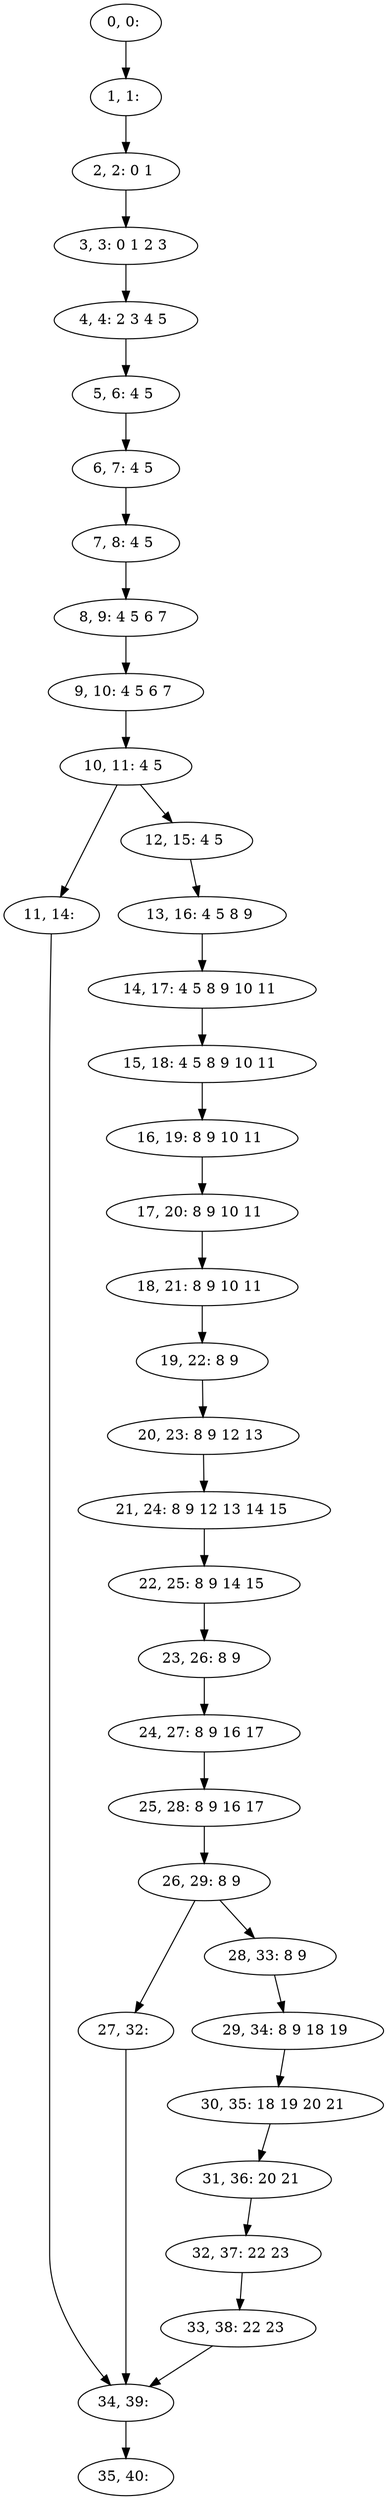 digraph G {
0[label="0, 0: "];
1[label="1, 1: "];
2[label="2, 2: 0 1 "];
3[label="3, 3: 0 1 2 3 "];
4[label="4, 4: 2 3 4 5 "];
5[label="5, 6: 4 5 "];
6[label="6, 7: 4 5 "];
7[label="7, 8: 4 5 "];
8[label="8, 9: 4 5 6 7 "];
9[label="9, 10: 4 5 6 7 "];
10[label="10, 11: 4 5 "];
11[label="11, 14: "];
12[label="12, 15: 4 5 "];
13[label="13, 16: 4 5 8 9 "];
14[label="14, 17: 4 5 8 9 10 11 "];
15[label="15, 18: 4 5 8 9 10 11 "];
16[label="16, 19: 8 9 10 11 "];
17[label="17, 20: 8 9 10 11 "];
18[label="18, 21: 8 9 10 11 "];
19[label="19, 22: 8 9 "];
20[label="20, 23: 8 9 12 13 "];
21[label="21, 24: 8 9 12 13 14 15 "];
22[label="22, 25: 8 9 14 15 "];
23[label="23, 26: 8 9 "];
24[label="24, 27: 8 9 16 17 "];
25[label="25, 28: 8 9 16 17 "];
26[label="26, 29: 8 9 "];
27[label="27, 32: "];
28[label="28, 33: 8 9 "];
29[label="29, 34: 8 9 18 19 "];
30[label="30, 35: 18 19 20 21 "];
31[label="31, 36: 20 21 "];
32[label="32, 37: 22 23 "];
33[label="33, 38: 22 23 "];
34[label="34, 39: "];
35[label="35, 40: "];
0->1 ;
1->2 ;
2->3 ;
3->4 ;
4->5 ;
5->6 ;
6->7 ;
7->8 ;
8->9 ;
9->10 ;
10->11 ;
10->12 ;
11->34 ;
12->13 ;
13->14 ;
14->15 ;
15->16 ;
16->17 ;
17->18 ;
18->19 ;
19->20 ;
20->21 ;
21->22 ;
22->23 ;
23->24 ;
24->25 ;
25->26 ;
26->27 ;
26->28 ;
27->34 ;
28->29 ;
29->30 ;
30->31 ;
31->32 ;
32->33 ;
33->34 ;
34->35 ;
}
